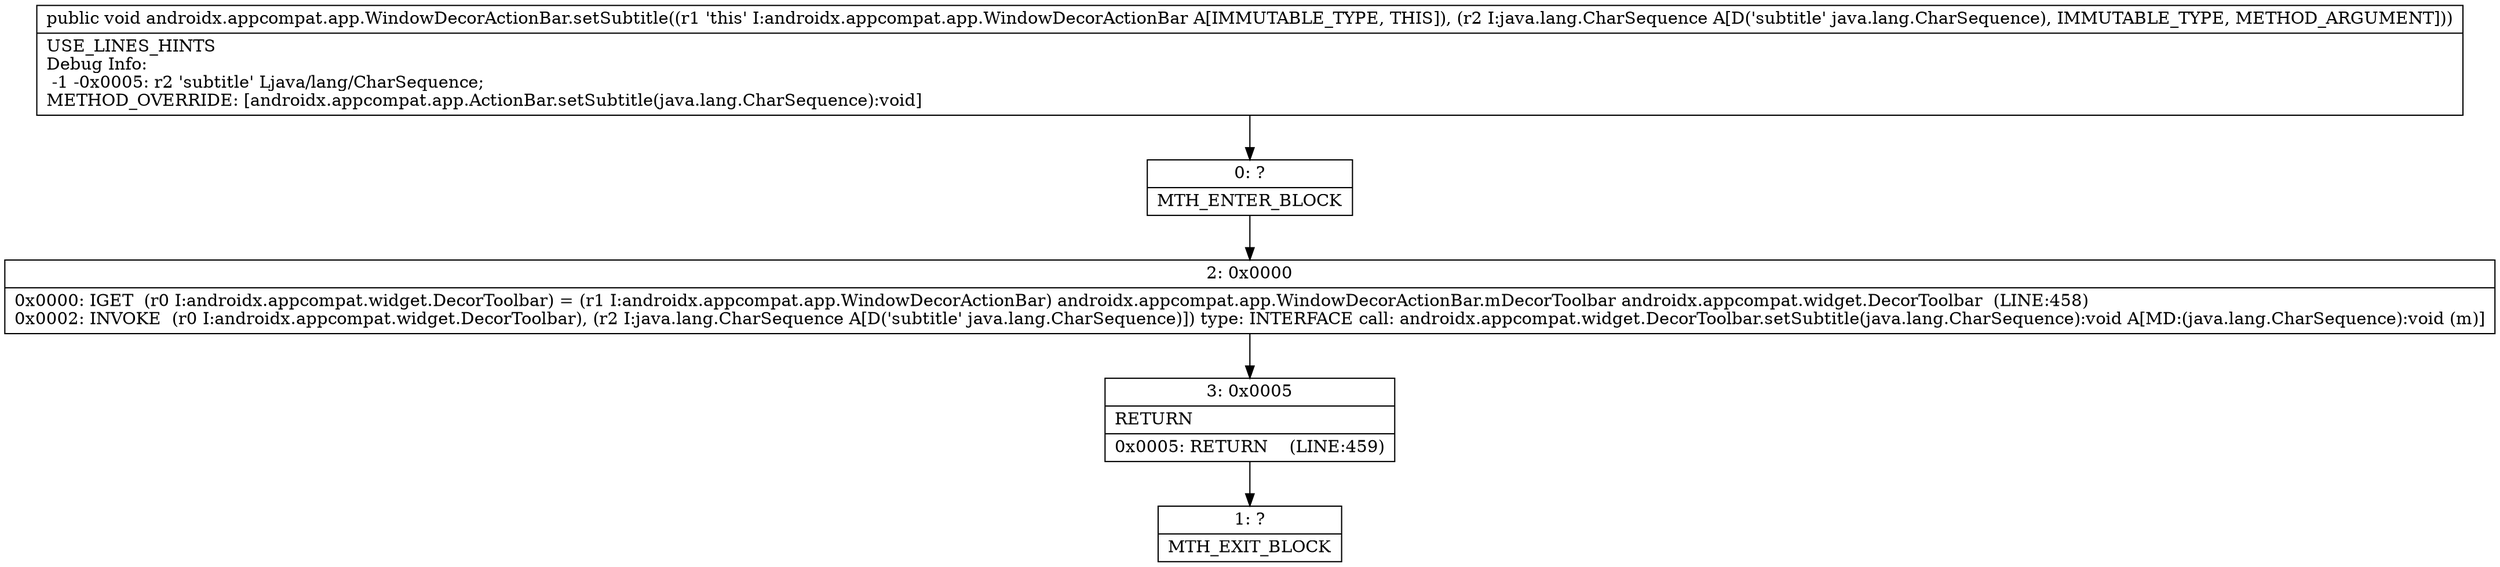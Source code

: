 digraph "CFG forandroidx.appcompat.app.WindowDecorActionBar.setSubtitle(Ljava\/lang\/CharSequence;)V" {
Node_0 [shape=record,label="{0\:\ ?|MTH_ENTER_BLOCK\l}"];
Node_2 [shape=record,label="{2\:\ 0x0000|0x0000: IGET  (r0 I:androidx.appcompat.widget.DecorToolbar) = (r1 I:androidx.appcompat.app.WindowDecorActionBar) androidx.appcompat.app.WindowDecorActionBar.mDecorToolbar androidx.appcompat.widget.DecorToolbar  (LINE:458)\l0x0002: INVOKE  (r0 I:androidx.appcompat.widget.DecorToolbar), (r2 I:java.lang.CharSequence A[D('subtitle' java.lang.CharSequence)]) type: INTERFACE call: androidx.appcompat.widget.DecorToolbar.setSubtitle(java.lang.CharSequence):void A[MD:(java.lang.CharSequence):void (m)]\l}"];
Node_3 [shape=record,label="{3\:\ 0x0005|RETURN\l|0x0005: RETURN    (LINE:459)\l}"];
Node_1 [shape=record,label="{1\:\ ?|MTH_EXIT_BLOCK\l}"];
MethodNode[shape=record,label="{public void androidx.appcompat.app.WindowDecorActionBar.setSubtitle((r1 'this' I:androidx.appcompat.app.WindowDecorActionBar A[IMMUTABLE_TYPE, THIS]), (r2 I:java.lang.CharSequence A[D('subtitle' java.lang.CharSequence), IMMUTABLE_TYPE, METHOD_ARGUMENT]))  | USE_LINES_HINTS\lDebug Info:\l  \-1 \-0x0005: r2 'subtitle' Ljava\/lang\/CharSequence;\lMETHOD_OVERRIDE: [androidx.appcompat.app.ActionBar.setSubtitle(java.lang.CharSequence):void]\l}"];
MethodNode -> Node_0;Node_0 -> Node_2;
Node_2 -> Node_3;
Node_3 -> Node_1;
}

